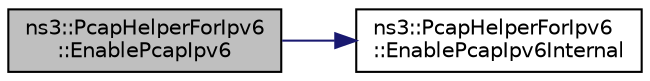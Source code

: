 digraph "ns3::PcapHelperForIpv6::EnablePcapIpv6"
{
 // LATEX_PDF_SIZE
  edge [fontname="Helvetica",fontsize="10",labelfontname="Helvetica",labelfontsize="10"];
  node [fontname="Helvetica",fontsize="10",shape=record];
  rankdir="LR";
  Node1 [label="ns3::PcapHelperForIpv6\l::EnablePcapIpv6",height=0.2,width=0.4,color="black", fillcolor="grey75", style="filled", fontcolor="black",tooltip="Enable pcap output the indicated Ipv6 and interface pair."];
  Node1 -> Node2 [color="midnightblue",fontsize="10",style="solid",fontname="Helvetica"];
  Node2 [label="ns3::PcapHelperForIpv6\l::EnablePcapIpv6Internal",height=0.2,width=0.4,color="black", fillcolor="white", style="filled",URL="$classns3_1_1_pcap_helper_for_ipv6.html#afdb171c84a6ffb3dc21010efbcd7957c",tooltip="Enable pcap output the indicated Ipv6 and interface pair."];
}
